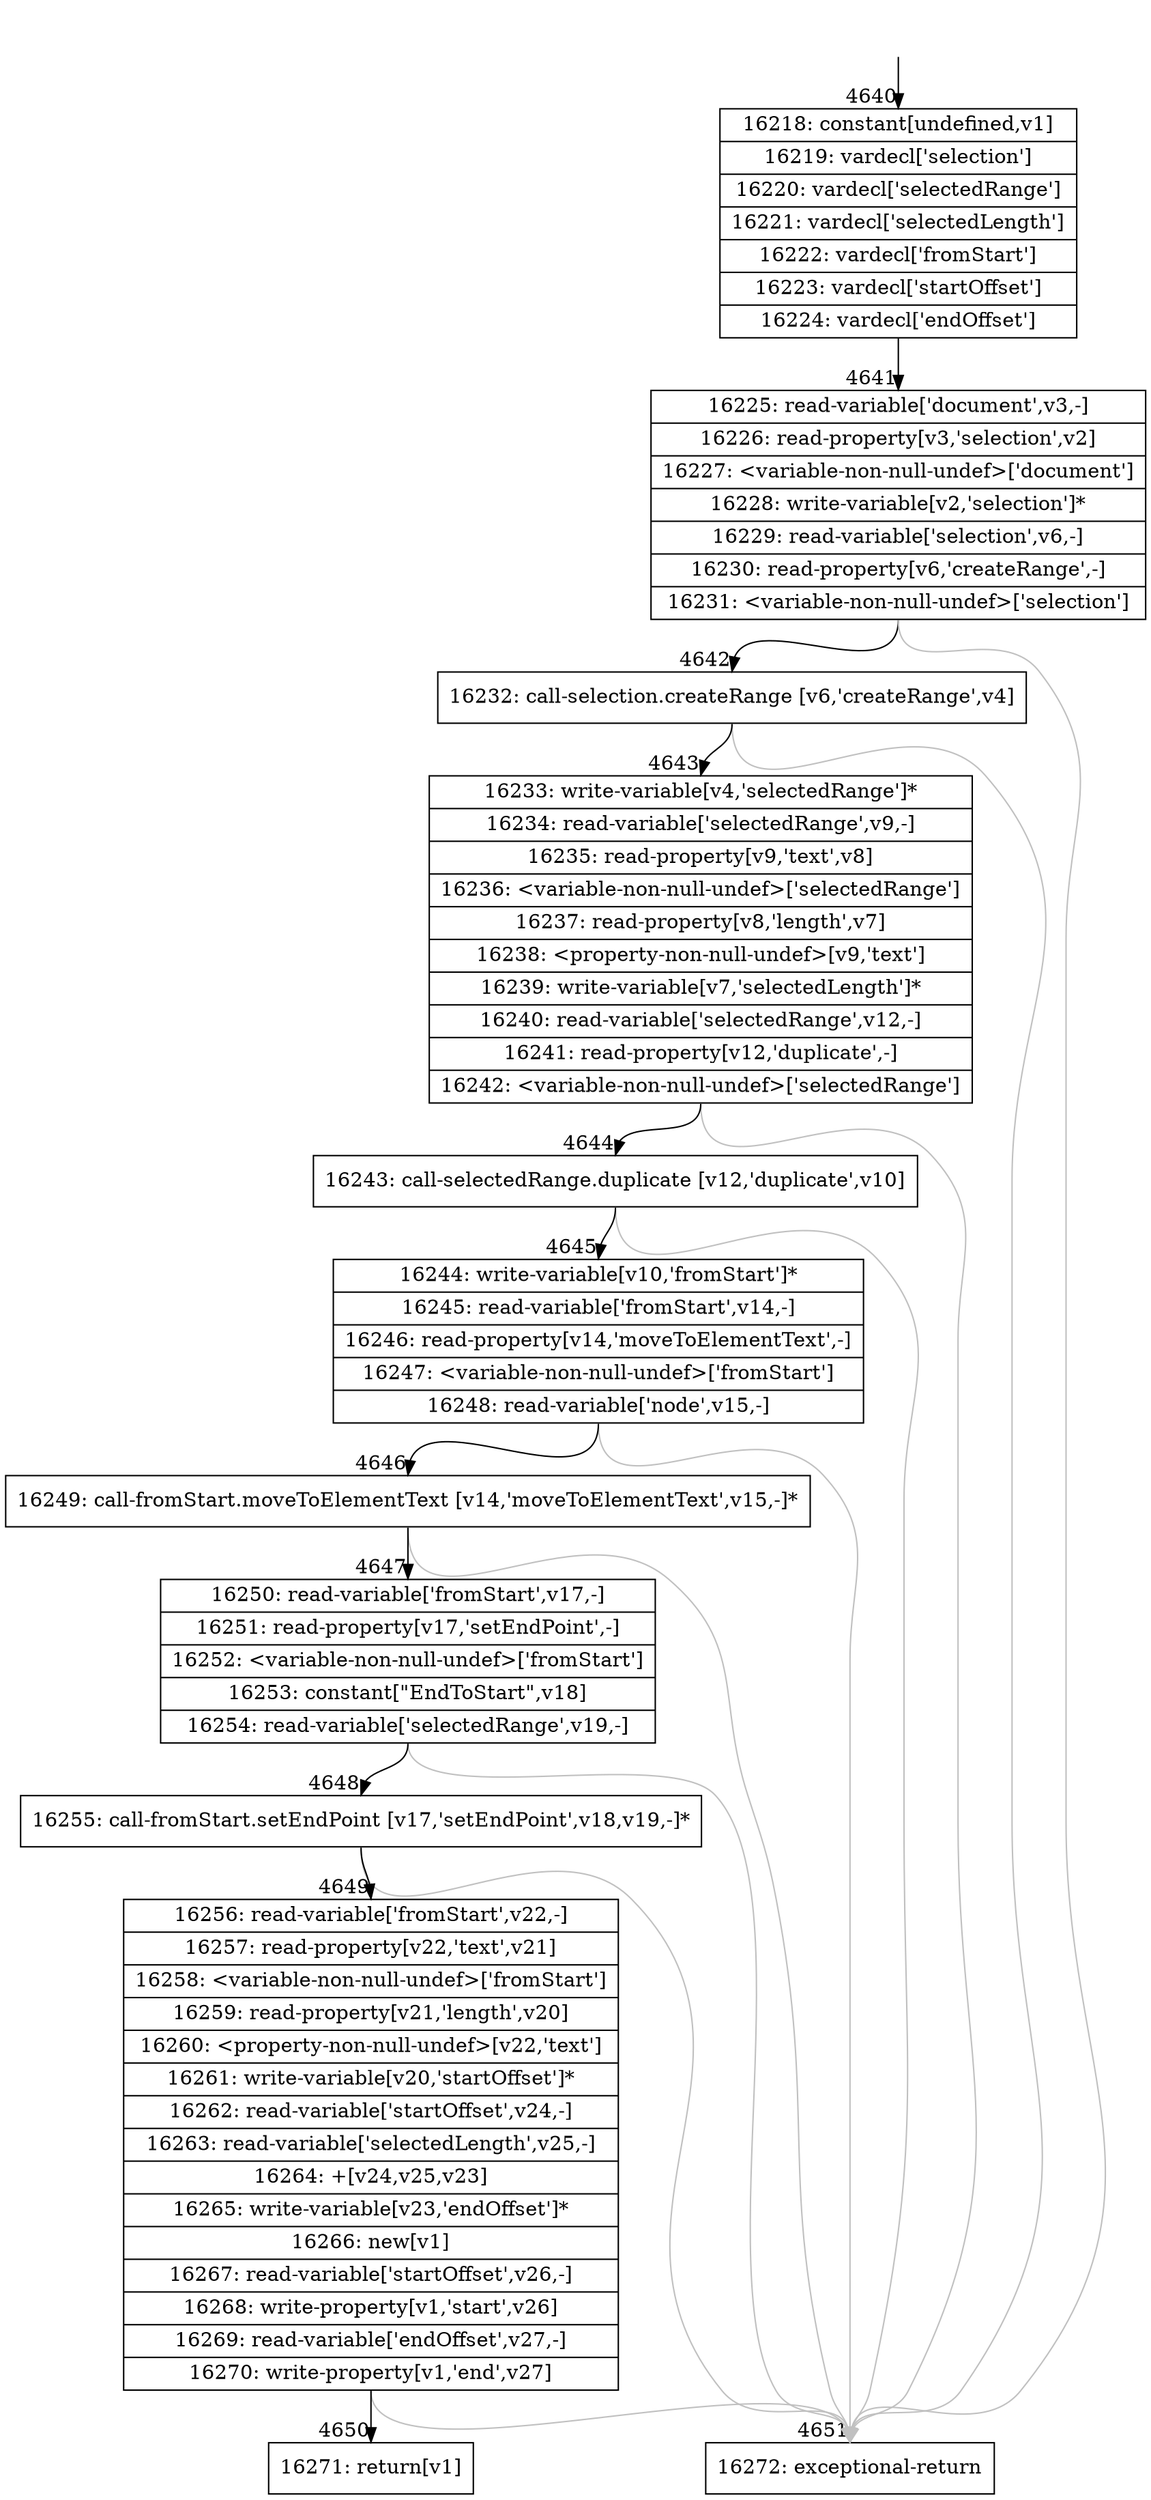 digraph {
rankdir="TD"
BB_entry317[shape=none,label=""];
BB_entry317 -> BB4640 [tailport=s, headport=n, headlabel="    4640"]
BB4640 [shape=record label="{16218: constant[undefined,v1]|16219: vardecl['selection']|16220: vardecl['selectedRange']|16221: vardecl['selectedLength']|16222: vardecl['fromStart']|16223: vardecl['startOffset']|16224: vardecl['endOffset']}" ] 
BB4640 -> BB4641 [tailport=s, headport=n, headlabel="      4641"]
BB4641 [shape=record label="{16225: read-variable['document',v3,-]|16226: read-property[v3,'selection',v2]|16227: \<variable-non-null-undef\>['document']|16228: write-variable[v2,'selection']*|16229: read-variable['selection',v6,-]|16230: read-property[v6,'createRange',-]|16231: \<variable-non-null-undef\>['selection']}" ] 
BB4641 -> BB4642 [tailport=s, headport=n, headlabel="      4642"]
BB4641 -> BB4651 [tailport=s, headport=n, color=gray, headlabel="      4651"]
BB4642 [shape=record label="{16232: call-selection.createRange [v6,'createRange',v4]}" ] 
BB4642 -> BB4643 [tailport=s, headport=n, headlabel="      4643"]
BB4642 -> BB4651 [tailport=s, headport=n, color=gray]
BB4643 [shape=record label="{16233: write-variable[v4,'selectedRange']*|16234: read-variable['selectedRange',v9,-]|16235: read-property[v9,'text',v8]|16236: \<variable-non-null-undef\>['selectedRange']|16237: read-property[v8,'length',v7]|16238: \<property-non-null-undef\>[v9,'text']|16239: write-variable[v7,'selectedLength']*|16240: read-variable['selectedRange',v12,-]|16241: read-property[v12,'duplicate',-]|16242: \<variable-non-null-undef\>['selectedRange']}" ] 
BB4643 -> BB4644 [tailport=s, headport=n, headlabel="      4644"]
BB4643 -> BB4651 [tailport=s, headport=n, color=gray]
BB4644 [shape=record label="{16243: call-selectedRange.duplicate [v12,'duplicate',v10]}" ] 
BB4644 -> BB4645 [tailport=s, headport=n, headlabel="      4645"]
BB4644 -> BB4651 [tailport=s, headport=n, color=gray]
BB4645 [shape=record label="{16244: write-variable[v10,'fromStart']*|16245: read-variable['fromStart',v14,-]|16246: read-property[v14,'moveToElementText',-]|16247: \<variable-non-null-undef\>['fromStart']|16248: read-variable['node',v15,-]}" ] 
BB4645 -> BB4646 [tailport=s, headport=n, headlabel="      4646"]
BB4645 -> BB4651 [tailport=s, headport=n, color=gray]
BB4646 [shape=record label="{16249: call-fromStart.moveToElementText [v14,'moveToElementText',v15,-]*}" ] 
BB4646 -> BB4647 [tailport=s, headport=n, headlabel="      4647"]
BB4646 -> BB4651 [tailport=s, headport=n, color=gray]
BB4647 [shape=record label="{16250: read-variable['fromStart',v17,-]|16251: read-property[v17,'setEndPoint',-]|16252: \<variable-non-null-undef\>['fromStart']|16253: constant[\"EndToStart\",v18]|16254: read-variable['selectedRange',v19,-]}" ] 
BB4647 -> BB4648 [tailport=s, headport=n, headlabel="      4648"]
BB4647 -> BB4651 [tailport=s, headport=n, color=gray]
BB4648 [shape=record label="{16255: call-fromStart.setEndPoint [v17,'setEndPoint',v18,v19,-]*}" ] 
BB4648 -> BB4649 [tailport=s, headport=n, headlabel="      4649"]
BB4648 -> BB4651 [tailport=s, headport=n, color=gray]
BB4649 [shape=record label="{16256: read-variable['fromStart',v22,-]|16257: read-property[v22,'text',v21]|16258: \<variable-non-null-undef\>['fromStart']|16259: read-property[v21,'length',v20]|16260: \<property-non-null-undef\>[v22,'text']|16261: write-variable[v20,'startOffset']*|16262: read-variable['startOffset',v24,-]|16263: read-variable['selectedLength',v25,-]|16264: +[v24,v25,v23]|16265: write-variable[v23,'endOffset']*|16266: new[v1]|16267: read-variable['startOffset',v26,-]|16268: write-property[v1,'start',v26]|16269: read-variable['endOffset',v27,-]|16270: write-property[v1,'end',v27]}" ] 
BB4649 -> BB4650 [tailport=s, headport=n, headlabel="      4650"]
BB4649 -> BB4651 [tailport=s, headport=n, color=gray]
BB4650 [shape=record label="{16271: return[v1]}" ] 
BB4651 [shape=record label="{16272: exceptional-return}" ] 
//#$~ 8686
}

